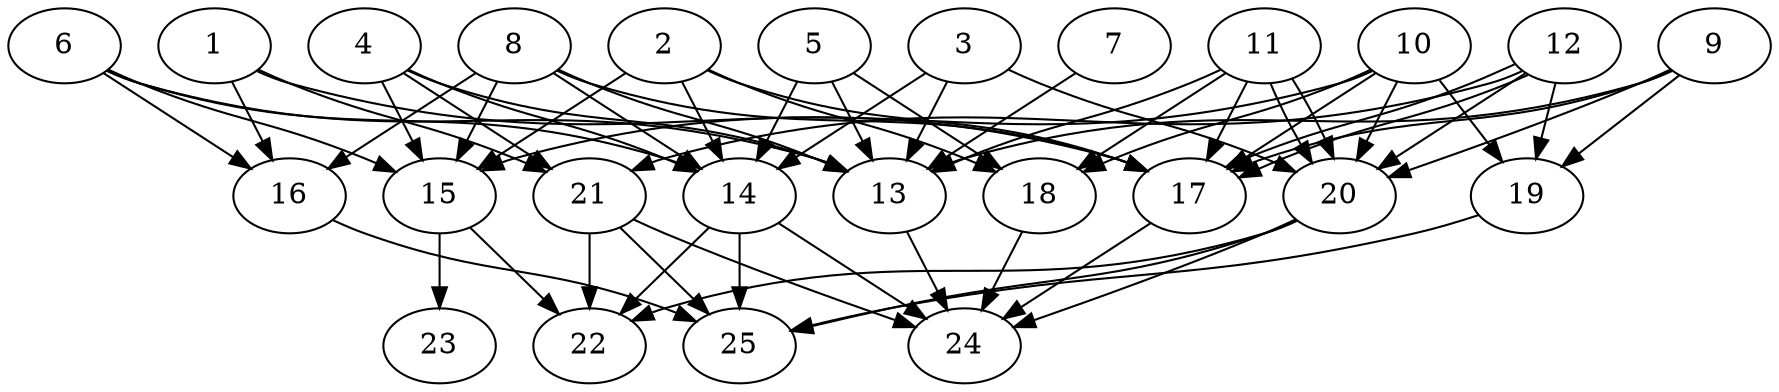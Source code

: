 // DAG automatically generated by daggen at Tue Aug  6 16:26:47 2019
// ./daggen --dot -n 25 --ccr 0.5 --fat 0.7 --regular 0.5 --density 0.7 --mindata 5242880 --maxdata 52428800 
digraph G {
  1 [size="66467840", alpha="0.12", expect_size="33233920"] 
  1 -> 16 [size ="33233920"]
  1 -> 17 [size ="33233920"]
  1 -> 21 [size ="33233920"]
  2 [size="78469120", alpha="0.13", expect_size="39234560"] 
  2 -> 14 [size ="39234560"]
  2 -> 15 [size ="39234560"]
  2 -> 17 [size ="39234560"]
  2 -> 18 [size ="39234560"]
  3 [size="103641088", alpha="0.16", expect_size="51820544"] 
  3 -> 13 [size ="51820544"]
  3 -> 14 [size ="51820544"]
  3 -> 20 [size ="51820544"]
  4 [size="49958912", alpha="0.07", expect_size="24979456"] 
  4 -> 13 [size ="24979456"]
  4 -> 14 [size ="24979456"]
  4 -> 15 [size ="24979456"]
  4 -> 21 [size ="24979456"]
  5 [size="46405632", alpha="0.02", expect_size="23202816"] 
  5 -> 13 [size ="23202816"]
  5 -> 14 [size ="23202816"]
  5 -> 18 [size ="23202816"]
  6 [size="49479680", alpha="0.02", expect_size="24739840"] 
  6 -> 13 [size ="24739840"]
  6 -> 14 [size ="24739840"]
  6 -> 15 [size ="24739840"]
  6 -> 16 [size ="24739840"]
  7 [size="67178496", alpha="0.15", expect_size="33589248"] 
  7 -> 13 [size ="33589248"]
  8 [size="11190272", alpha="0.05", expect_size="5595136"] 
  8 -> 13 [size ="5595136"]
  8 -> 14 [size ="5595136"]
  8 -> 15 [size ="5595136"]
  8 -> 16 [size ="5595136"]
  8 -> 17 [size ="5595136"]
  9 [size="90198016", alpha="0.05", expect_size="45099008"] 
  9 -> 13 [size ="45099008"]
  9 -> 17 [size ="45099008"]
  9 -> 19 [size ="45099008"]
  9 -> 20 [size ="45099008"]
  10 [size="69292032", alpha="0.15", expect_size="34646016"] 
  10 -> 15 [size ="34646016"]
  10 -> 17 [size ="34646016"]
  10 -> 18 [size ="34646016"]
  10 -> 19 [size ="34646016"]
  10 -> 20 [size ="34646016"]
  11 [size="29591552", alpha="0.16", expect_size="14795776"] 
  11 -> 13 [size ="14795776"]
  11 -> 17 [size ="14795776"]
  11 -> 18 [size ="14795776"]
  11 -> 20 [size ="14795776"]
  11 -> 20 [size ="14795776"]
  12 [size="88004608", alpha="0.10", expect_size="44002304"] 
  12 -> 17 [size ="44002304"]
  12 -> 17 [size ="44002304"]
  12 -> 19 [size ="44002304"]
  12 -> 20 [size ="44002304"]
  12 -> 21 [size ="44002304"]
  13 [size="54786048", alpha="0.13", expect_size="27393024"] 
  13 -> 24 [size ="27393024"]
  14 [size="36653056", alpha="0.12", expect_size="18326528"] 
  14 -> 22 [size ="18326528"]
  14 -> 24 [size ="18326528"]
  14 -> 25 [size ="18326528"]
  15 [size="67801088", alpha="0.16", expect_size="33900544"] 
  15 -> 22 [size ="33900544"]
  15 -> 23 [size ="33900544"]
  16 [size="78645248", alpha="0.08", expect_size="39322624"] 
  16 -> 25 [size ="39322624"]
  17 [size="88811520", alpha="0.13", expect_size="44405760"] 
  17 -> 24 [size ="44405760"]
  18 [size="65466368", alpha="0.03", expect_size="32733184"] 
  18 -> 24 [size ="32733184"]
  19 [size="87173120", alpha="0.09", expect_size="43586560"] 
  19 -> 25 [size ="43586560"]
  20 [size="14796800", alpha="0.14", expect_size="7398400"] 
  20 -> 22 [size ="7398400"]
  20 -> 24 [size ="7398400"]
  20 -> 25 [size ="7398400"]
  21 [size="87840768", alpha="0.10", expect_size="43920384"] 
  21 -> 22 [size ="43920384"]
  21 -> 24 [size ="43920384"]
  21 -> 25 [size ="43920384"]
  22 [size="71174144", alpha="0.01", expect_size="35587072"] 
  23 [size="25673728", alpha="0.11", expect_size="12836864"] 
  24 [size="89268224", alpha="0.10", expect_size="44634112"] 
  25 [size="49512448", alpha="0.16", expect_size="24756224"] 
}

